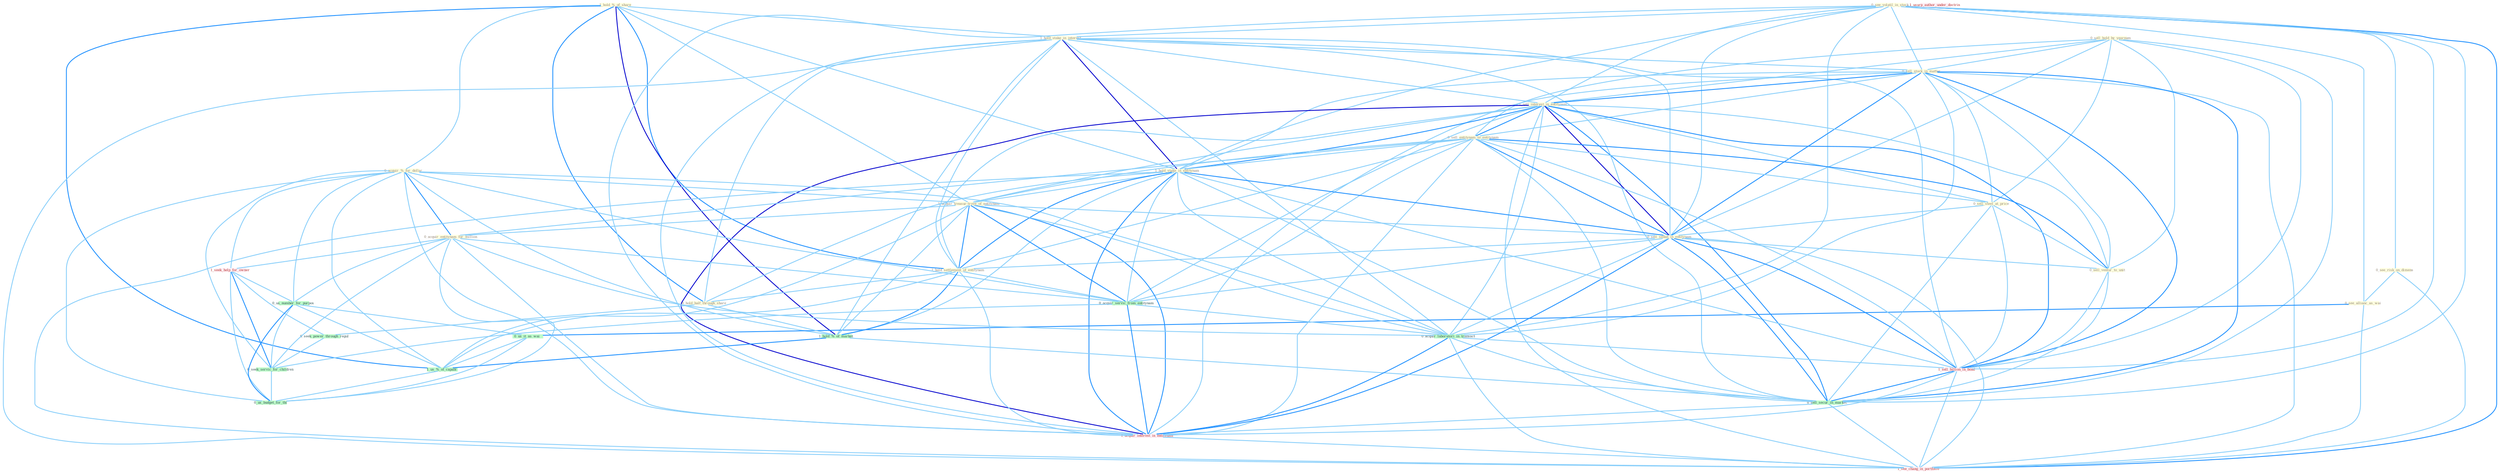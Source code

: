 Graph G{ 
    node
    [shape=polygon,style=filled,width=.5,height=.06,color="#BDFCC9",fixedsize=true,fontsize=4,
    fontcolor="#2f4f4f"];
    {node
    [color="#ffffe0", fontcolor="#8b7d6b"] "1_hold_%_of_share " "0_sell_hold_by_yearnum " "0_see_volatil_in_stock " "0_see_risk_on_dimens " "1_hold_stake_in_interest " "0_sell_stock_in_matter " "1_sell_interest_in_entitynam " "0_acquir_%_for_dollar " "0_see_allianc_as_wai " "0_sell_entitynam_to_entitynam " "1_hold_stake_in_entitynam " "1_acquir_treasur-trove_of_entitynam " "0_sell_steel_at_price " "0_sell_sedan_in_entitynam " "1_hold_settlement_of_entitynam " "0_hold_half_through_share " "0_acquir_entitynam_for_million " "0_sell_ventur_to_unit "}
{node [color="#fff0f5", fontcolor="#b22222"] "1_seek_help_for_owner " "1_sell_billion_in_bond " "1_usurp_author_under_doctrin " "1_acquir_interest_in_entitynam " "1_see_chang_in_portfolio "}
edge [color="#B0E2FF"];

	"1_hold_%_of_share " -- "1_hold_stake_in_interest " [w="1", color="#87cefa" ];
	"1_hold_%_of_share " -- "0_acquir_%_for_dollar " [w="1", color="#87cefa" ];
	"1_hold_%_of_share " -- "1_hold_stake_in_entitynam " [w="1", color="#87cefa" ];
	"1_hold_%_of_share " -- "1_acquir_treasur-trove_of_entitynam " [w="1", color="#87cefa" ];
	"1_hold_%_of_share " -- "1_hold_settlement_of_entitynam " [w="2", color="#1e90ff" , len=0.8];
	"1_hold_%_of_share " -- "0_hold_half_through_share " [w="2", color="#1e90ff" , len=0.8];
	"1_hold_%_of_share " -- "1_hold_%_of_market " [w="3", color="#0000cd" , len=0.6];
	"1_hold_%_of_share " -- "1_us_%_of_capabl " [w="2", color="#1e90ff" , len=0.8];
	"0_sell_hold_by_yearnum " -- "0_sell_stock_in_matter " [w="1", color="#87cefa" ];
	"0_sell_hold_by_yearnum " -- "1_sell_interest_in_entitynam " [w="1", color="#87cefa" ];
	"0_sell_hold_by_yearnum " -- "0_sell_entitynam_to_entitynam " [w="1", color="#87cefa" ];
	"0_sell_hold_by_yearnum " -- "0_sell_steel_at_price " [w="1", color="#87cefa" ];
	"0_sell_hold_by_yearnum " -- "0_sell_sedan_in_entitynam " [w="1", color="#87cefa" ];
	"0_sell_hold_by_yearnum " -- "0_sell_ventur_to_unit " [w="1", color="#87cefa" ];
	"0_sell_hold_by_yearnum " -- "1_sell_billion_in_bond " [w="1", color="#87cefa" ];
	"0_sell_hold_by_yearnum " -- "0_sell_secur_in_market " [w="1", color="#87cefa" ];
	"0_see_volatil_in_stock " -- "0_see_risk_on_dimens " [w="1", color="#87cefa" ];
	"0_see_volatil_in_stock " -- "1_hold_stake_in_interest " [w="1", color="#87cefa" ];
	"0_see_volatil_in_stock " -- "0_sell_stock_in_matter " [w="1", color="#87cefa" ];
	"0_see_volatil_in_stock " -- "1_sell_interest_in_entitynam " [w="1", color="#87cefa" ];
	"0_see_volatil_in_stock " -- "0_see_allianc_as_wai " [w="1", color="#87cefa" ];
	"0_see_volatil_in_stock " -- "1_hold_stake_in_entitynam " [w="1", color="#87cefa" ];
	"0_see_volatil_in_stock " -- "0_sell_sedan_in_entitynam " [w="1", color="#87cefa" ];
	"0_see_volatil_in_stock " -- "0_acquir_laboratori_in_transact " [w="1", color="#87cefa" ];
	"0_see_volatil_in_stock " -- "1_sell_billion_in_bond " [w="1", color="#87cefa" ];
	"0_see_volatil_in_stock " -- "0_sell_secur_in_market " [w="1", color="#87cefa" ];
	"0_see_volatil_in_stock " -- "1_acquir_interest_in_entitynam " [w="1", color="#87cefa" ];
	"0_see_volatil_in_stock " -- "1_see_chang_in_portfolio " [w="2", color="#1e90ff" , len=0.8];
	"0_see_risk_on_dimens " -- "0_see_allianc_as_wai " [w="1", color="#87cefa" ];
	"0_see_risk_on_dimens " -- "1_see_chang_in_portfolio " [w="1", color="#87cefa" ];
	"1_hold_stake_in_interest " -- "0_sell_stock_in_matter " [w="1", color="#87cefa" ];
	"1_hold_stake_in_interest " -- "1_sell_interest_in_entitynam " [w="1", color="#87cefa" ];
	"1_hold_stake_in_interest " -- "1_hold_stake_in_entitynam " [w="3", color="#0000cd" , len=0.6];
	"1_hold_stake_in_interest " -- "0_sell_sedan_in_entitynam " [w="1", color="#87cefa" ];
	"1_hold_stake_in_interest " -- "1_hold_settlement_of_entitynam " [w="1", color="#87cefa" ];
	"1_hold_stake_in_interest " -- "0_hold_half_through_share " [w="1", color="#87cefa" ];
	"1_hold_stake_in_interest " -- "1_hold_%_of_market " [w="1", color="#87cefa" ];
	"1_hold_stake_in_interest " -- "0_acquir_laboratori_in_transact " [w="1", color="#87cefa" ];
	"1_hold_stake_in_interest " -- "1_sell_billion_in_bond " [w="1", color="#87cefa" ];
	"1_hold_stake_in_interest " -- "0_sell_secur_in_market " [w="1", color="#87cefa" ];
	"1_hold_stake_in_interest " -- "1_acquir_interest_in_entitynam " [w="1", color="#87cefa" ];
	"1_hold_stake_in_interest " -- "1_see_chang_in_portfolio " [w="1", color="#87cefa" ];
	"0_sell_stock_in_matter " -- "1_sell_interest_in_entitynam " [w="2", color="#1e90ff" , len=0.8];
	"0_sell_stock_in_matter " -- "0_sell_entitynam_to_entitynam " [w="1", color="#87cefa" ];
	"0_sell_stock_in_matter " -- "1_hold_stake_in_entitynam " [w="1", color="#87cefa" ];
	"0_sell_stock_in_matter " -- "0_sell_steel_at_price " [w="1", color="#87cefa" ];
	"0_sell_stock_in_matter " -- "0_sell_sedan_in_entitynam " [w="2", color="#1e90ff" , len=0.8];
	"0_sell_stock_in_matter " -- "0_sell_ventur_to_unit " [w="1", color="#87cefa" ];
	"0_sell_stock_in_matter " -- "0_acquir_laboratori_in_transact " [w="1", color="#87cefa" ];
	"0_sell_stock_in_matter " -- "1_sell_billion_in_bond " [w="2", color="#1e90ff" , len=0.8];
	"0_sell_stock_in_matter " -- "0_sell_secur_in_market " [w="2", color="#1e90ff" , len=0.8];
	"0_sell_stock_in_matter " -- "1_acquir_interest_in_entitynam " [w="1", color="#87cefa" ];
	"0_sell_stock_in_matter " -- "1_see_chang_in_portfolio " [w="1", color="#87cefa" ];
	"1_sell_interest_in_entitynam " -- "0_sell_entitynam_to_entitynam " [w="2", color="#1e90ff" , len=0.8];
	"1_sell_interest_in_entitynam " -- "1_hold_stake_in_entitynam " [w="2", color="#1e90ff" , len=0.8];
	"1_sell_interest_in_entitynam " -- "1_acquir_treasur-trove_of_entitynam " [w="1", color="#87cefa" ];
	"1_sell_interest_in_entitynam " -- "0_sell_steel_at_price " [w="1", color="#87cefa" ];
	"1_sell_interest_in_entitynam " -- "0_sell_sedan_in_entitynam " [w="3", color="#0000cd" , len=0.6];
	"1_sell_interest_in_entitynam " -- "1_hold_settlement_of_entitynam " [w="1", color="#87cefa" ];
	"1_sell_interest_in_entitynam " -- "0_sell_ventur_to_unit " [w="1", color="#87cefa" ];
	"1_sell_interest_in_entitynam " -- "0_acquir_servic_from_entitynam " [w="1", color="#87cefa" ];
	"1_sell_interest_in_entitynam " -- "0_acquir_laboratori_in_transact " [w="1", color="#87cefa" ];
	"1_sell_interest_in_entitynam " -- "1_sell_billion_in_bond " [w="2", color="#1e90ff" , len=0.8];
	"1_sell_interest_in_entitynam " -- "0_sell_secur_in_market " [w="2", color="#1e90ff" , len=0.8];
	"1_sell_interest_in_entitynam " -- "1_acquir_interest_in_entitynam " [w="3", color="#0000cd" , len=0.6];
	"1_sell_interest_in_entitynam " -- "1_see_chang_in_portfolio " [w="1", color="#87cefa" ];
	"0_acquir_%_for_dollar " -- "1_acquir_treasur-trove_of_entitynam " [w="1", color="#87cefa" ];
	"0_acquir_%_for_dollar " -- "0_acquir_entitynam_for_million " [w="2", color="#1e90ff" , len=0.8];
	"0_acquir_%_for_dollar " -- "1_seek_help_for_owner " [w="1", color="#87cefa" ];
	"0_acquir_%_for_dollar " -- "0_acquir_servic_from_entitynam " [w="1", color="#87cefa" ];
	"0_acquir_%_for_dollar " -- "1_hold_%_of_market " [w="1", color="#87cefa" ];
	"0_acquir_%_for_dollar " -- "0_us_number_for_purpos " [w="1", color="#87cefa" ];
	"0_acquir_%_for_dollar " -- "0_acquir_laboratori_in_transact " [w="1", color="#87cefa" ];
	"0_acquir_%_for_dollar " -- "1_us_%_of_capabl " [w="1", color="#87cefa" ];
	"0_acquir_%_for_dollar " -- "1_acquir_interest_in_entitynam " [w="1", color="#87cefa" ];
	"0_acquir_%_for_dollar " -- "0_seek_servic_for_children " [w="1", color="#87cefa" ];
	"0_acquir_%_for_dollar " -- "0_us_budget_for_thi " [w="1", color="#87cefa" ];
	"0_see_allianc_as_wai " -- "0_us_it_as_wai " [w="2", color="#1e90ff" , len=0.8];
	"0_see_allianc_as_wai " -- "1_see_chang_in_portfolio " [w="1", color="#87cefa" ];
	"0_sell_entitynam_to_entitynam " -- "1_hold_stake_in_entitynam " [w="1", color="#87cefa" ];
	"0_sell_entitynam_to_entitynam " -- "1_acquir_treasur-trove_of_entitynam " [w="1", color="#87cefa" ];
	"0_sell_entitynam_to_entitynam " -- "0_sell_steel_at_price " [w="1", color="#87cefa" ];
	"0_sell_entitynam_to_entitynam " -- "0_sell_sedan_in_entitynam " [w="2", color="#1e90ff" , len=0.8];
	"0_sell_entitynam_to_entitynam " -- "1_hold_settlement_of_entitynam " [w="1", color="#87cefa" ];
	"0_sell_entitynam_to_entitynam " -- "0_acquir_entitynam_for_million " [w="1", color="#87cefa" ];
	"0_sell_entitynam_to_entitynam " -- "0_sell_ventur_to_unit " [w="2", color="#1e90ff" , len=0.8];
	"0_sell_entitynam_to_entitynam " -- "0_acquir_servic_from_entitynam " [w="1", color="#87cefa" ];
	"0_sell_entitynam_to_entitynam " -- "1_sell_billion_in_bond " [w="1", color="#87cefa" ];
	"0_sell_entitynam_to_entitynam " -- "0_sell_secur_in_market " [w="1", color="#87cefa" ];
	"0_sell_entitynam_to_entitynam " -- "1_acquir_interest_in_entitynam " [w="1", color="#87cefa" ];
	"1_hold_stake_in_entitynam " -- "1_acquir_treasur-trove_of_entitynam " [w="1", color="#87cefa" ];
	"1_hold_stake_in_entitynam " -- "0_sell_sedan_in_entitynam " [w="2", color="#1e90ff" , len=0.8];
	"1_hold_stake_in_entitynam " -- "1_hold_settlement_of_entitynam " [w="2", color="#1e90ff" , len=0.8];
	"1_hold_stake_in_entitynam " -- "0_hold_half_through_share " [w="1", color="#87cefa" ];
	"1_hold_stake_in_entitynam " -- "0_acquir_servic_from_entitynam " [w="1", color="#87cefa" ];
	"1_hold_stake_in_entitynam " -- "1_hold_%_of_market " [w="1", color="#87cefa" ];
	"1_hold_stake_in_entitynam " -- "0_acquir_laboratori_in_transact " [w="1", color="#87cefa" ];
	"1_hold_stake_in_entitynam " -- "1_sell_billion_in_bond " [w="1", color="#87cefa" ];
	"1_hold_stake_in_entitynam " -- "0_sell_secur_in_market " [w="1", color="#87cefa" ];
	"1_hold_stake_in_entitynam " -- "1_acquir_interest_in_entitynam " [w="2", color="#1e90ff" , len=0.8];
	"1_hold_stake_in_entitynam " -- "1_see_chang_in_portfolio " [w="1", color="#87cefa" ];
	"1_acquir_treasur-trove_of_entitynam " -- "0_sell_sedan_in_entitynam " [w="1", color="#87cefa" ];
	"1_acquir_treasur-trove_of_entitynam " -- "1_hold_settlement_of_entitynam " [w="2", color="#1e90ff" , len=0.8];
	"1_acquir_treasur-trove_of_entitynam " -- "0_acquir_entitynam_for_million " [w="1", color="#87cefa" ];
	"1_acquir_treasur-trove_of_entitynam " -- "0_acquir_servic_from_entitynam " [w="2", color="#1e90ff" , len=0.8];
	"1_acquir_treasur-trove_of_entitynam " -- "1_hold_%_of_market " [w="1", color="#87cefa" ];
	"1_acquir_treasur-trove_of_entitynam " -- "0_acquir_laboratori_in_transact " [w="1", color="#87cefa" ];
	"1_acquir_treasur-trove_of_entitynam " -- "1_us_%_of_capabl " [w="1", color="#87cefa" ];
	"1_acquir_treasur-trove_of_entitynam " -- "1_acquir_interest_in_entitynam " [w="2", color="#1e90ff" , len=0.8];
	"0_sell_steel_at_price " -- "0_sell_sedan_in_entitynam " [w="1", color="#87cefa" ];
	"0_sell_steel_at_price " -- "0_sell_ventur_to_unit " [w="1", color="#87cefa" ];
	"0_sell_steel_at_price " -- "1_sell_billion_in_bond " [w="1", color="#87cefa" ];
	"0_sell_steel_at_price " -- "0_sell_secur_in_market " [w="1", color="#87cefa" ];
	"0_sell_sedan_in_entitynam " -- "1_hold_settlement_of_entitynam " [w="1", color="#87cefa" ];
	"0_sell_sedan_in_entitynam " -- "0_sell_ventur_to_unit " [w="1", color="#87cefa" ];
	"0_sell_sedan_in_entitynam " -- "0_acquir_servic_from_entitynam " [w="1", color="#87cefa" ];
	"0_sell_sedan_in_entitynam " -- "0_acquir_laboratori_in_transact " [w="1", color="#87cefa" ];
	"0_sell_sedan_in_entitynam " -- "1_sell_billion_in_bond " [w="2", color="#1e90ff" , len=0.8];
	"0_sell_sedan_in_entitynam " -- "0_sell_secur_in_market " [w="2", color="#1e90ff" , len=0.8];
	"0_sell_sedan_in_entitynam " -- "1_acquir_interest_in_entitynam " [w="2", color="#1e90ff" , len=0.8];
	"0_sell_sedan_in_entitynam " -- "1_see_chang_in_portfolio " [w="1", color="#87cefa" ];
	"1_hold_settlement_of_entitynam " -- "0_hold_half_through_share " [w="1", color="#87cefa" ];
	"1_hold_settlement_of_entitynam " -- "0_acquir_servic_from_entitynam " [w="1", color="#87cefa" ];
	"1_hold_settlement_of_entitynam " -- "1_hold_%_of_market " [w="2", color="#1e90ff" , len=0.8];
	"1_hold_settlement_of_entitynam " -- "1_us_%_of_capabl " [w="1", color="#87cefa" ];
	"1_hold_settlement_of_entitynam " -- "1_acquir_interest_in_entitynam " [w="1", color="#87cefa" ];
	"0_hold_half_through_share " -- "1_hold_%_of_market " [w="1", color="#87cefa" ];
	"0_hold_half_through_share " -- "0_seek_power_through_regul " [w="1", color="#87cefa" ];
	"0_acquir_entitynam_for_million " -- "1_seek_help_for_owner " [w="1", color="#87cefa" ];
	"0_acquir_entitynam_for_million " -- "0_acquir_servic_from_entitynam " [w="1", color="#87cefa" ];
	"0_acquir_entitynam_for_million " -- "0_us_number_for_purpos " [w="1", color="#87cefa" ];
	"0_acquir_entitynam_for_million " -- "0_acquir_laboratori_in_transact " [w="1", color="#87cefa" ];
	"0_acquir_entitynam_for_million " -- "1_acquir_interest_in_entitynam " [w="1", color="#87cefa" ];
	"0_acquir_entitynam_for_million " -- "0_seek_servic_for_children " [w="1", color="#87cefa" ];
	"0_acquir_entitynam_for_million " -- "0_us_budget_for_thi " [w="1", color="#87cefa" ];
	"0_sell_ventur_to_unit " -- "1_sell_billion_in_bond " [w="1", color="#87cefa" ];
	"0_sell_ventur_to_unit " -- "0_sell_secur_in_market " [w="1", color="#87cefa" ];
	"1_seek_help_for_owner " -- "0_seek_power_through_regul " [w="1", color="#87cefa" ];
	"1_seek_help_for_owner " -- "0_us_number_for_purpos " [w="1", color="#87cefa" ];
	"1_seek_help_for_owner " -- "0_seek_servic_for_children " [w="2", color="#1e90ff" , len=0.8];
	"1_seek_help_for_owner " -- "0_us_budget_for_thi " [w="1", color="#87cefa" ];
	"0_acquir_servic_from_entitynam " -- "0_acquir_laboratori_in_transact " [w="1", color="#87cefa" ];
	"0_acquir_servic_from_entitynam " -- "1_acquir_interest_in_entitynam " [w="2", color="#1e90ff" , len=0.8];
	"0_acquir_servic_from_entitynam " -- "0_seek_servic_for_children " [w="1", color="#87cefa" ];
	"1_hold_%_of_market " -- "1_us_%_of_capabl " [w="2", color="#1e90ff" , len=0.8];
	"1_hold_%_of_market " -- "0_sell_secur_in_market " [w="1", color="#87cefa" ];
	"0_seek_power_through_regul " -- "0_seek_servic_for_children " [w="1", color="#87cefa" ];
	"0_us_number_for_purpos " -- "0_us_it_as_wai " [w="1", color="#87cefa" ];
	"0_us_number_for_purpos " -- "1_us_%_of_capabl " [w="1", color="#87cefa" ];
	"0_us_number_for_purpos " -- "0_seek_servic_for_children " [w="1", color="#87cefa" ];
	"0_us_number_for_purpos " -- "0_us_budget_for_thi " [w="2", color="#1e90ff" , len=0.8];
	"0_acquir_laboratori_in_transact " -- "1_sell_billion_in_bond " [w="1", color="#87cefa" ];
	"0_acquir_laboratori_in_transact " -- "0_sell_secur_in_market " [w="1", color="#87cefa" ];
	"0_acquir_laboratori_in_transact " -- "1_acquir_interest_in_entitynam " [w="2", color="#1e90ff" , len=0.8];
	"0_acquir_laboratori_in_transact " -- "1_see_chang_in_portfolio " [w="1", color="#87cefa" ];
	"1_sell_billion_in_bond " -- "0_sell_secur_in_market " [w="2", color="#1e90ff" , len=0.8];
	"1_sell_billion_in_bond " -- "1_acquir_interest_in_entitynam " [w="1", color="#87cefa" ];
	"1_sell_billion_in_bond " -- "1_see_chang_in_portfolio " [w="1", color="#87cefa" ];
	"0_us_it_as_wai " -- "1_us_%_of_capabl " [w="1", color="#87cefa" ];
	"0_us_it_as_wai " -- "0_us_budget_for_thi " [w="1", color="#87cefa" ];
	"1_us_%_of_capabl " -- "0_us_budget_for_thi " [w="1", color="#87cefa" ];
	"0_sell_secur_in_market " -- "1_acquir_interest_in_entitynam " [w="1", color="#87cefa" ];
	"0_sell_secur_in_market " -- "1_see_chang_in_portfolio " [w="1", color="#87cefa" ];
	"1_acquir_interest_in_entitynam " -- "1_see_chang_in_portfolio " [w="1", color="#87cefa" ];
	"0_seek_servic_for_children " -- "0_us_budget_for_thi " [w="1", color="#87cefa" ];
}